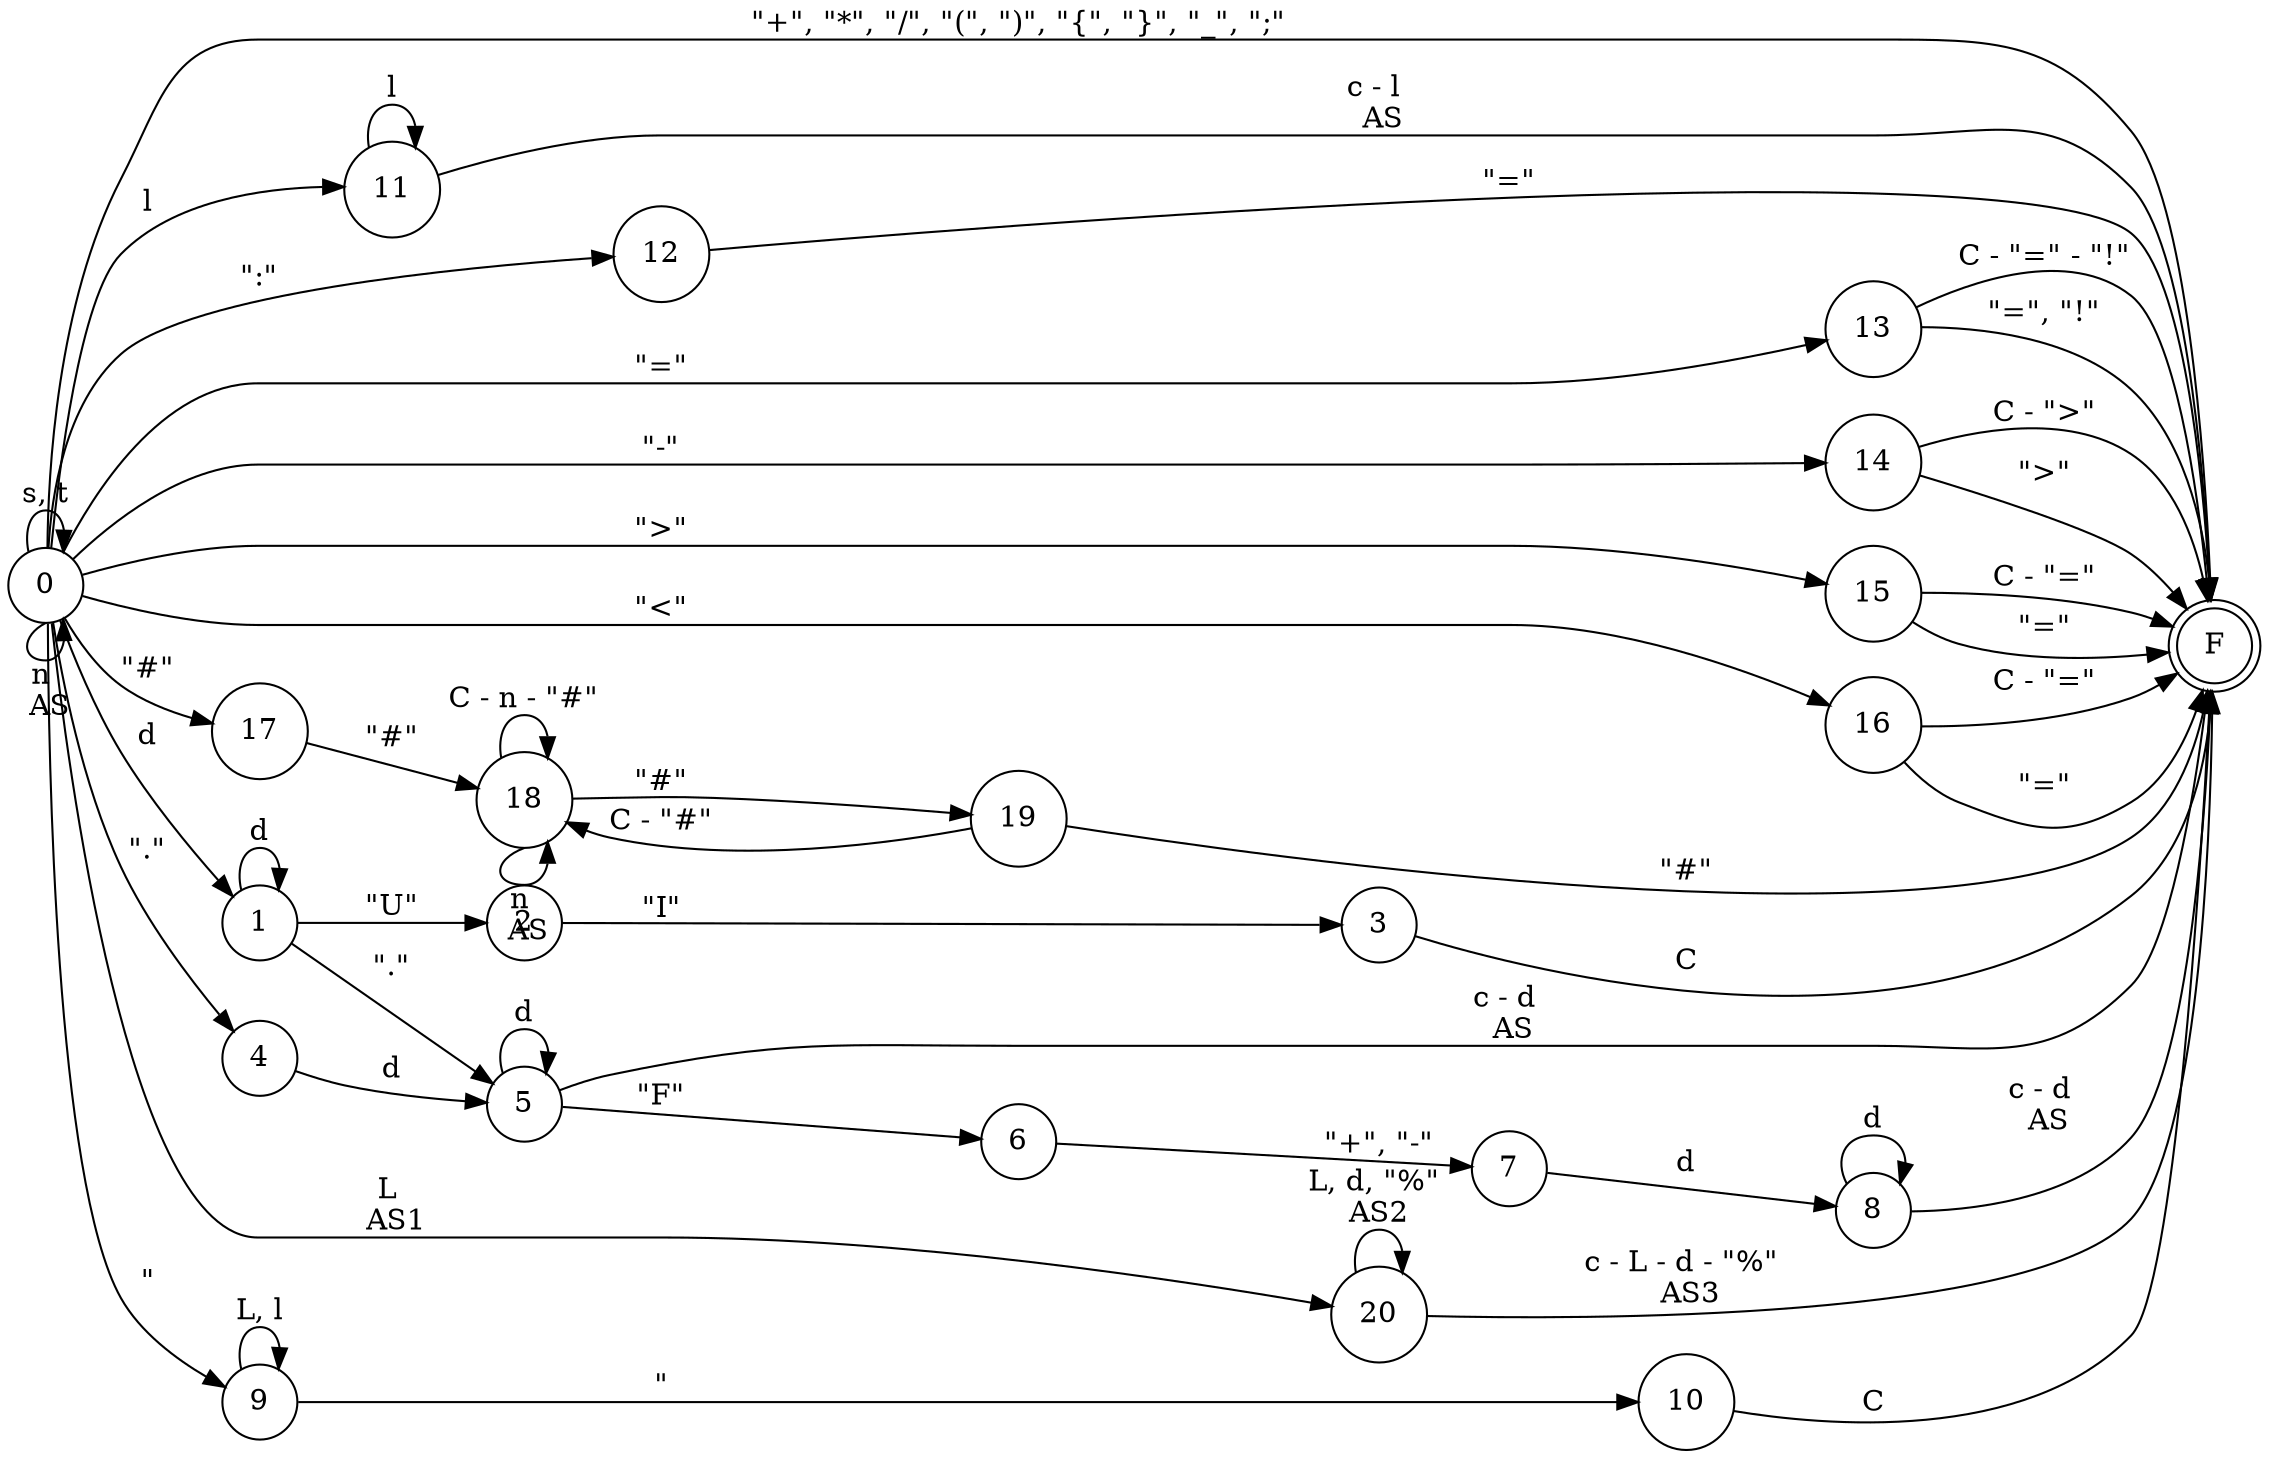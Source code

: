 digraph DFA {
    // Layout.
    rankdir = LR;
    // Estados normales.
    node [shape = circle;];
    // Estado de aceptación.
    F [shape = doublecircle;];
    
    0 -> 0 [label = "n \n AS"; tailport = s;];
    0 -> 0 [label = "s, t";];
    0 -> 11 [label = "l";];
    0 -> 12 [label = "\":\"";];
    0 -> 13 [label = "\"=\"";];
    0 -> 14 [label = "\"-\"";];
    0 -> 15 [label = "\">\"";];
    0 -> 16 [label = "\"<\"";];
    0 -> 17 [label = "\"#\"";];
    0 -> 1 [label = "d";];
    0 -> 20 [label = "L \n AS1";];
    0 -> 4 [label = "\".\"";];
    0 -> 9 [label = "\"";];
    0 -> F [label = "\"+\", \"*\", \"/\", \"(\", \")\", \"{\", \"}\", \"_\", \";\"";];
    1 -> 1 [label = "d";];
    1 -> 2 [label = "\"U\"";];
    1 -> 5 [label = "\".\"";];
    2 -> 3 [label = "\"I\"";];
    3 -> F [label = "C";];
    4 -> 5 [label = "d";];
    5 -> 5 [label = "d";];
    5 -> 6 [label = "\"F\"";];
    5 -> F [label = "c - d \n AS";];
    6 -> 7 [label = "\"+\", \"-\"";];
    7 -> 8 [label = "d";];
    8 -> 8 [label = "d";];
    8 -> F [label = "c - d \n AS";];
    9 -> 10 [label = "\"";];
    9 -> 9 [label = "L, l";];
    10 -> F [label = "C";];
    11 -> 11 [label = "l";];
    11 -> F [label = "c - l \n AS";];
    12 -> F [label = "\"=\"";];
    13 -> F [label = "\"=\", \"!\"";];
    13 -> F [label = "C - \"=\" - \"!\"";];
    14 -> F [label = "\">\"";];
    14 -> F [label = "C - \">\"";];
    15 -> F [label = "\"=\"";];
    15 -> F [label = "C - \"=\"";];
    16 -> F [label = "\"=\"";];
    16 -> F [label = "C - \"=\"";];
    17 -> 18 [label = "\"#\"";];
    18 -> 18 [label = "C - n - \"#\"";];
    18 -> 18 [label = "n \n AS"; tailport = s;];
    18 -> 19 [label = "\"#\"";];
    19 -> 18 [label = "C - \"#\"";];
    19 -> F [label = "\"#\"";];
    20 -> 20 [label = "L, d, \"%\" \nAS2";];
    20 -> F [label = "c - L - d - \"%\" \n AS3";];
}